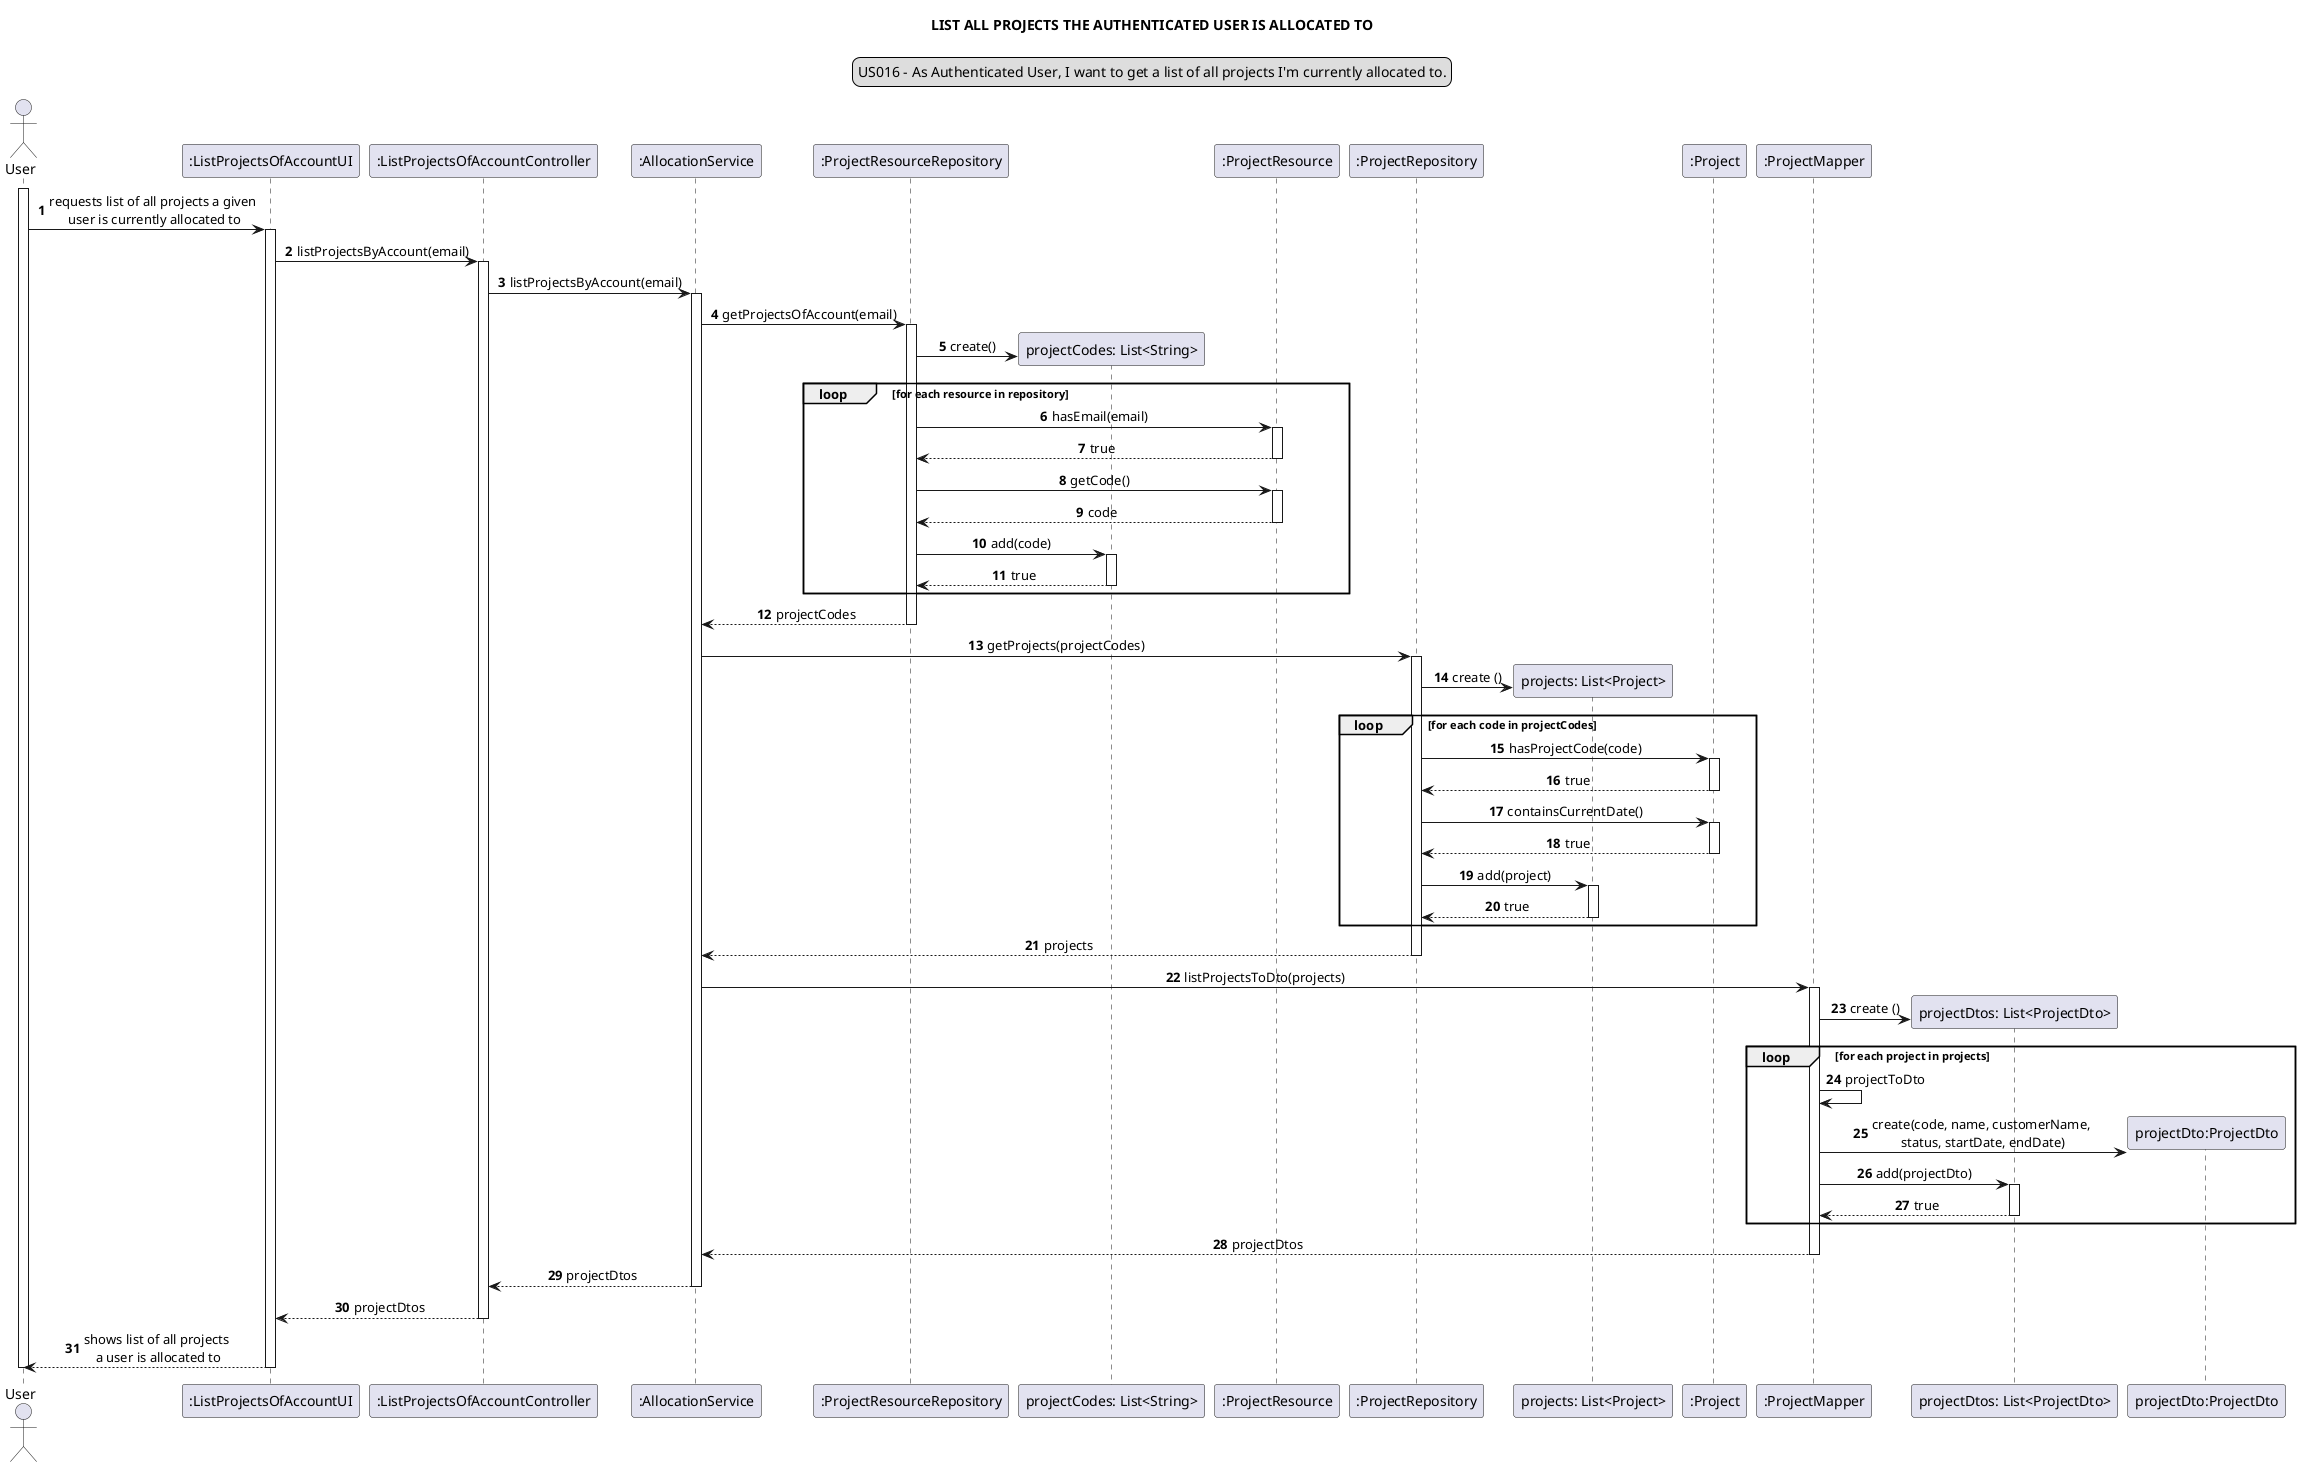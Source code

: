 @startuml

skinparam sequenceMessageAlign center
title LIST ALL PROJECTS THE AUTHENTICATED USER IS ALLOCATED TO
legend top
US016 - As Authenticated User, I want to get a list of all projects I'm currently allocated to.
end legend
autonumber
actor User

participant ":ListProjectsOfAccountUI" as ui
participant ":ListProjectsOfAccountController" as controller
participant ":AllocationService" as service
participant ":ProjectResourceRepository" as resourceRepo
participant "projectCodes: List<String>" as projectList
participant ":ProjectResource" as resource
participant ":ProjectRepository" as projectRepo
participant "projects: List<Project>" as list
participant ":Project" as project
participant ":ProjectMapper" as mapper
participant "projectDtos: List<ProjectDto>" as dtoList
participant "projectDto:ProjectDto" as dto


activate User
User -> ui: requests list of all projects a given\n user is currently allocated to
activate ui
ui -> controller: listProjectsByAccount(email)
activate controller
controller -> service: listProjectsByAccount(email)
activate service
service -> resourceRepo: getProjectsOfAccount(email)
activate resourceRepo
create projectList
resourceRepo -> projectList: create()
loop for each resource in repository
resourceRepo -> resource: hasEmail(email)
activate resource
resource --> resourceRepo: true
deactivate
resourceRepo -> resource: getCode()
activate resource
resource --> resourceRepo: code
deactivate
resourceRepo -> projectList: add(code)
activate projectList
projectList --> resourceRepo: true
deactivate
end loop
service <-- resourceRepo:  projectCodes
deactivate resourceRepo
service -> projectRepo: getProjects(projectCodes)
activate projectRepo
create list
projectRepo -> list: create ()
loop for each code in projectCodes
projectRepo -> project: hasProjectCode(code)
activate project
project --> projectRepo: true
deactivate project
projectRepo -> project: containsCurrentDate()
activate project
project --> projectRepo: true
deactivate
projectRepo -> list: add(project)
activate list
list --> projectRepo: true
deactivate
end loop
projectRepo --> service: projects
deactivate projectRepo
service -> mapper: listProjectsToDto(projects)
activate mapper
create dtoList
mapper -> dtoList: create ()
loop for each project in projects
mapper -> mapper: projectToDto
create dto
mapper -> dto: create(code, name, customerName, \nstatus, startDate, endDate)
mapper -> dtoList: add(projectDto)
activate dtoList
dtoList --> mapper: true
deactivate
end loop
mapper --> service: projectDtos
deactivate mapper
service --> controller: projectDtos
deactivate service
controller --> ui: projectDtos
deactivate controller
ui --> User: shows list of all projects\n a user is allocated to
deactivate ui
deactivate User

@enduml